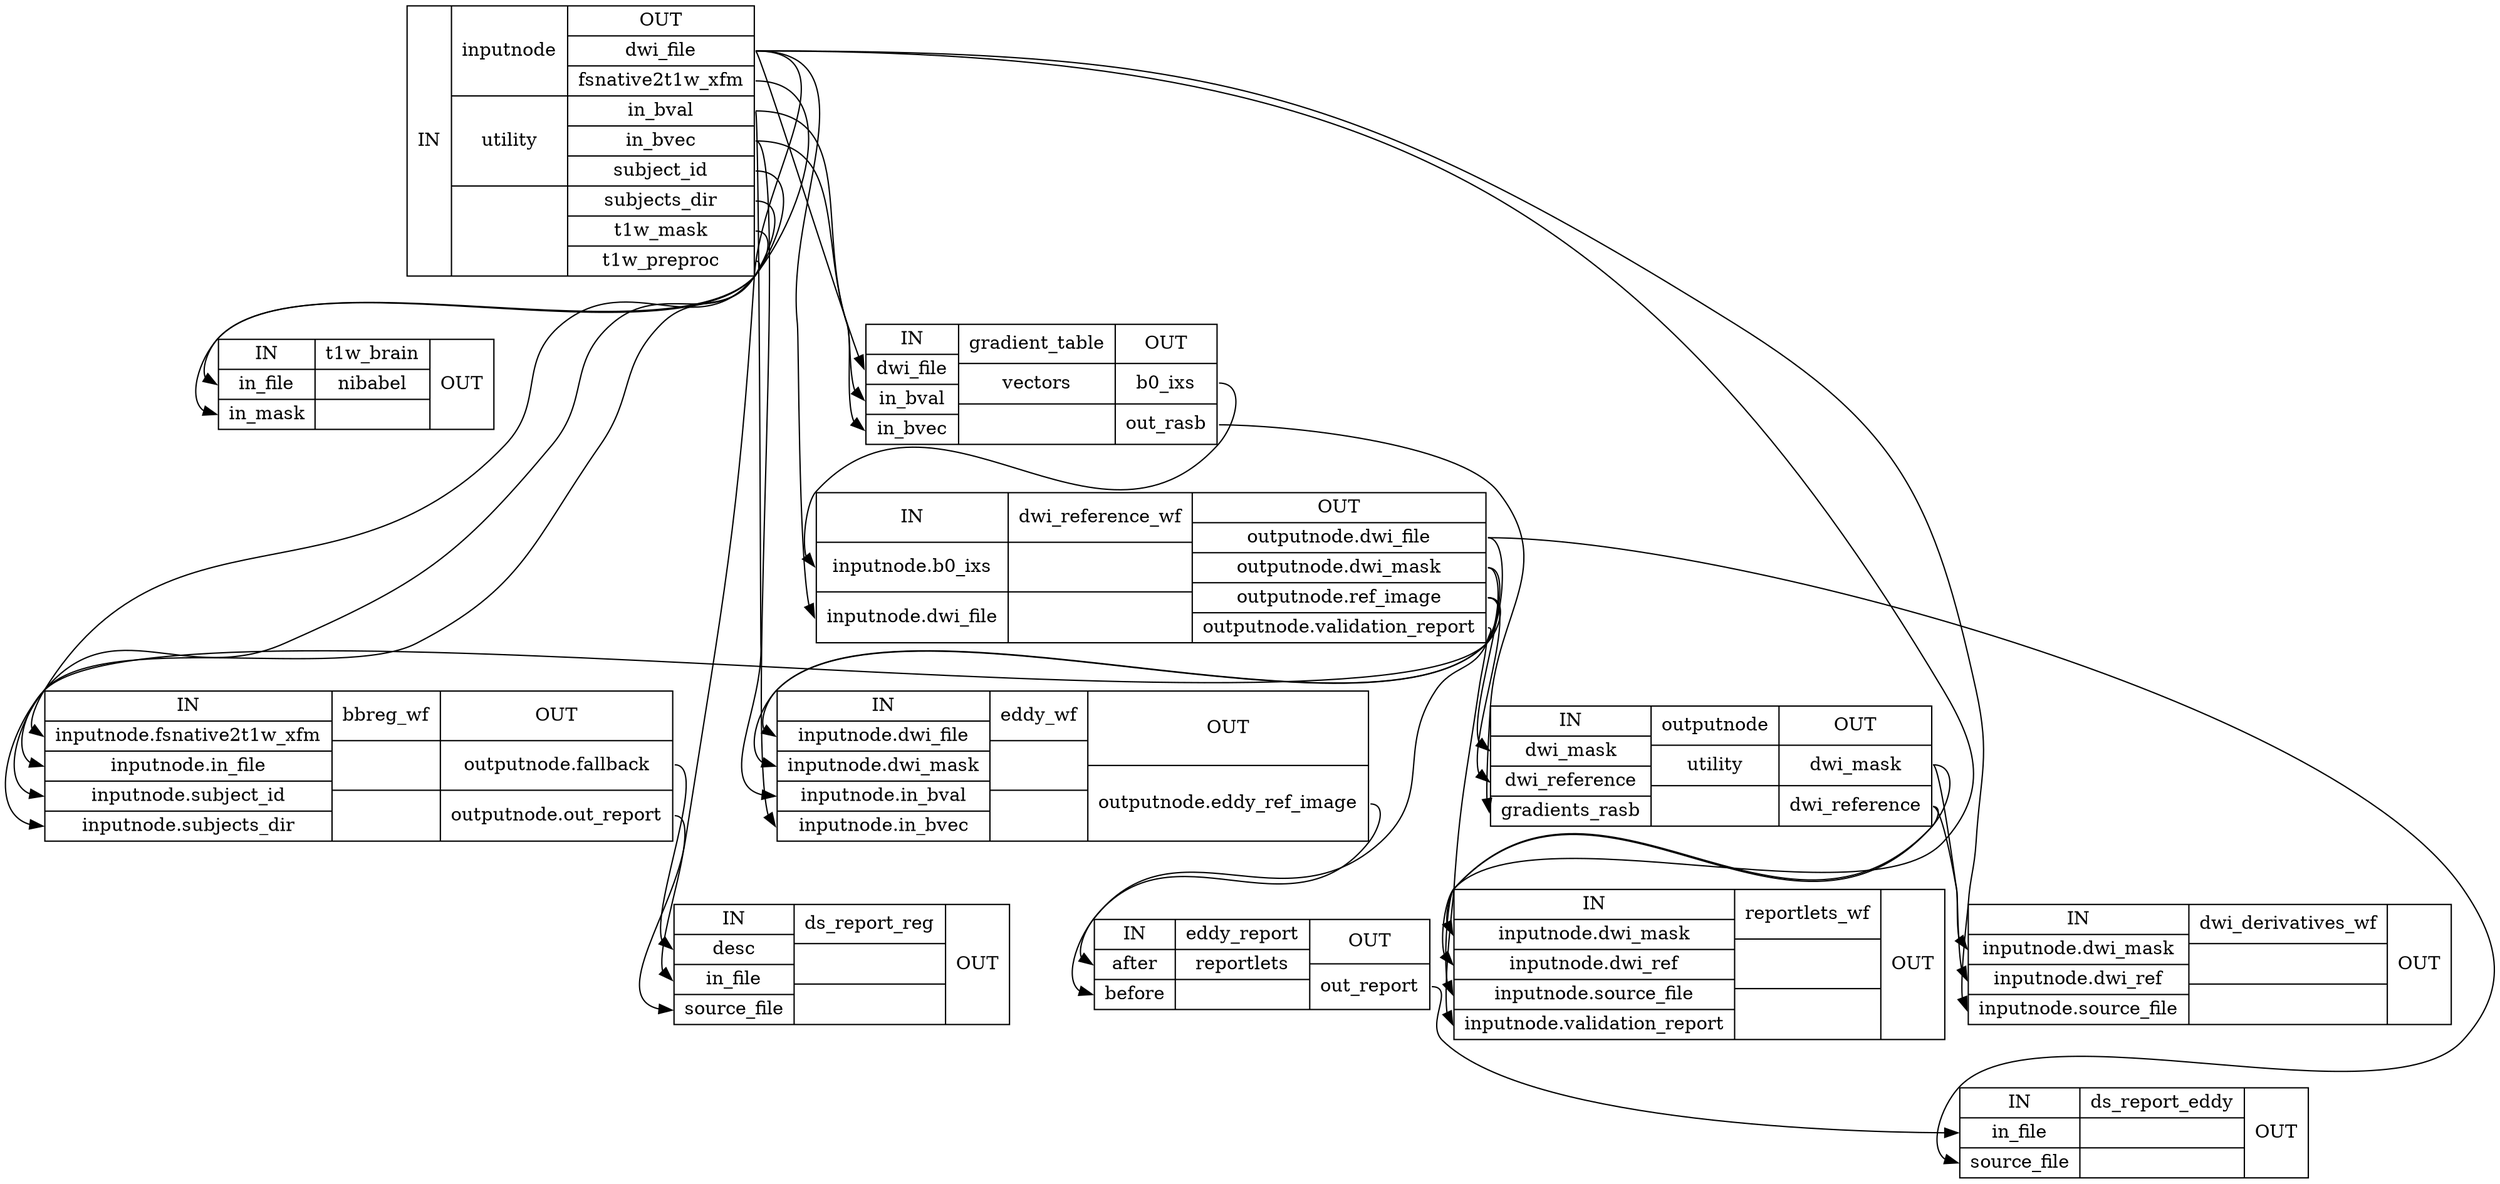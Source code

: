 digraph structs {
node [shape=record];
dwi_preproc_wfinputnode [label="{IN}|{ inputnode | utility |  }|{OUT|<outdwifile> dwi_file|<outfsnative2t1wxfm> fsnative2t1w_xfm|<outinbval> in_bval|<outinbvec> in_bvec|<outsubjectid> subject_id|<outsubjectsdir> subjects_dir|<outt1wmask> t1w_mask|<outt1wpreproc> t1w_preproc}"];
dwi_preproc_wft1w_brain [label="{IN|<ininfile> in_file|<ininmask> in_mask}|{ t1w_brain | nibabel |  }|{OUT}"];
dwi_preproc_wfgradient_table [label="{IN|<indwifile> dwi_file|<ininbval> in_bval|<ininbvec> in_bvec}|{ gradient_table | vectors |  }|{OUT|<outb0ixs> b0_ixs|<outoutrasb> out_rasb}"];
dwi_preproc_wfdwi_reference_wf [label="{IN|<ininputnodeb0ixs> inputnode.b0_ixs|<ininputnodedwifile> inputnode.dwi_file}|{ dwi_reference_wf |  |  }|{OUT|<outoutputnodedwifile> outputnode.dwi_file|<outoutputnodedwimask> outputnode.dwi_mask|<outoutputnoderefimage> outputnode.ref_image|<outoutputnodevalidationreport> outputnode.validation_report}"];
dwi_preproc_wfoutputnode [label="{IN|<indwimask> dwi_mask|<indwireference> dwi_reference|<ingradientsrasb> gradients_rasb}|{ outputnode | utility |  }|{OUT|<outdwimask> dwi_mask|<outdwireference> dwi_reference}"];
dwi_preproc_wfreportlets_wf [label="{IN|<ininputnodedwimask> inputnode.dwi_mask|<ininputnodedwiref> inputnode.dwi_ref|<ininputnodesourcefile> inputnode.source_file|<ininputnodevalidationreport> inputnode.validation_report}|{ reportlets_wf |  |  }|{OUT}"];
dwi_preproc_wfdwi_derivatives_wf [label="{IN|<ininputnodedwimask> inputnode.dwi_mask|<ininputnodedwiref> inputnode.dwi_ref|<ininputnodesourcefile> inputnode.source_file}|{ dwi_derivatives_wf |  |  }|{OUT}"];
dwi_preproc_wfeddy_wf [label="{IN|<ininputnodedwifile> inputnode.dwi_file|<ininputnodedwimask> inputnode.dwi_mask|<ininputnodeinbval> inputnode.in_bval|<ininputnodeinbvec> inputnode.in_bvec}|{ eddy_wf |  |  }|{OUT|<outoutputnodeeddyrefimage> outputnode.eddy_ref_image}"];
dwi_preproc_wfeddy_report [label="{IN|<inafter> after|<inbefore> before}|{ eddy_report | reportlets |  }|{OUT|<outoutreport> out_report}"];
dwi_preproc_wfds_report_eddy [label="{IN|<ininfile> in_file|<insourcefile> source_file}|{ ds_report_eddy |  |  }|{OUT}"];
dwi_preproc_wfbbreg_wf [label="{IN|<ininputnodefsnative2t1wxfm> inputnode.fsnative2t1w_xfm|<ininputnodeinfile> inputnode.in_file|<ininputnodesubjectid> inputnode.subject_id|<ininputnodesubjectsdir> inputnode.subjects_dir}|{ bbreg_wf |  |  }|{OUT|<outoutputnodefallback> outputnode.fallback|<outoutputnodeoutreport> outputnode.out_report}"];
dwi_preproc_wfds_report_reg [label="{IN|<indesc> desc|<ininfile> in_file|<insourcefile> source_file}|{ ds_report_reg |  |  }|{OUT}"];
dwi_preproc_wfbbreg_wf:outoutputnodefallback:e -> dwi_preproc_wfds_report_reg:indesc:w;
dwi_preproc_wfbbreg_wf:outoutputnodeoutreport:e -> dwi_preproc_wfds_report_reg:ininfile:w;
dwi_preproc_wfdwi_reference_wf:outoutputnodedwifile:e -> dwi_preproc_wfds_report_eddy:insourcefile:w;
dwi_preproc_wfdwi_reference_wf:outoutputnodedwifile:e -> dwi_preproc_wfeddy_wf:ininputnodedwifile:w;
dwi_preproc_wfdwi_reference_wf:outoutputnodedwimask:e -> dwi_preproc_wfeddy_wf:ininputnodedwimask:w;
dwi_preproc_wfdwi_reference_wf:outoutputnodedwimask:e -> dwi_preproc_wfoutputnode:indwimask:w;
dwi_preproc_wfdwi_reference_wf:outoutputnoderefimage:e -> dwi_preproc_wfbbreg_wf:ininputnodeinfile:w;
dwi_preproc_wfdwi_reference_wf:outoutputnoderefimage:e -> dwi_preproc_wfeddy_report:inbefore:w;
dwi_preproc_wfdwi_reference_wf:outoutputnoderefimage:e -> dwi_preproc_wfoutputnode:indwireference:w;
dwi_preproc_wfdwi_reference_wf:outoutputnodevalidationreport:e -> dwi_preproc_wfreportlets_wf:ininputnodevalidationreport:w;
dwi_preproc_wfeddy_report:outoutreport:e -> dwi_preproc_wfds_report_eddy:ininfile:w;
dwi_preproc_wfeddy_wf:outoutputnodeeddyrefimage:e -> dwi_preproc_wfeddy_report:inafter:w;
dwi_preproc_wfgradient_table:outb0ixs:e -> dwi_preproc_wfdwi_reference_wf:ininputnodeb0ixs:w;
dwi_preproc_wfgradient_table:outoutrasb:e -> dwi_preproc_wfoutputnode:ingradientsrasb:w;
dwi_preproc_wfinputnode:outdwifile:e -> dwi_preproc_wfds_report_reg:insourcefile:w;
dwi_preproc_wfinputnode:outdwifile:e -> dwi_preproc_wfdwi_derivatives_wf:ininputnodesourcefile:w;
dwi_preproc_wfinputnode:outdwifile:e -> dwi_preproc_wfdwi_reference_wf:ininputnodedwifile:w;
dwi_preproc_wfinputnode:outdwifile:e -> dwi_preproc_wfgradient_table:indwifile:w;
dwi_preproc_wfinputnode:outdwifile:e -> dwi_preproc_wfreportlets_wf:ininputnodesourcefile:w;
dwi_preproc_wfinputnode:outfsnative2t1wxfm:e -> dwi_preproc_wfbbreg_wf:ininputnodefsnative2t1wxfm:w;
dwi_preproc_wfinputnode:outinbval:e -> dwi_preproc_wfeddy_wf:ininputnodeinbval:w;
dwi_preproc_wfinputnode:outinbval:e -> dwi_preproc_wfgradient_table:ininbval:w;
dwi_preproc_wfinputnode:outinbvec:e -> dwi_preproc_wfeddy_wf:ininputnodeinbvec:w;
dwi_preproc_wfinputnode:outinbvec:e -> dwi_preproc_wfgradient_table:ininbvec:w;
dwi_preproc_wfinputnode:outsubjectid:e -> dwi_preproc_wfbbreg_wf:ininputnodesubjectid:w;
dwi_preproc_wfinputnode:outsubjectsdir:e -> dwi_preproc_wfbbreg_wf:ininputnodesubjectsdir:w;
dwi_preproc_wfinputnode:outt1wmask:e -> dwi_preproc_wft1w_brain:ininmask:w;
dwi_preproc_wfinputnode:outt1wpreproc:e -> dwi_preproc_wft1w_brain:ininfile:w;
dwi_preproc_wfoutputnode:outdwimask:e -> dwi_preproc_wfdwi_derivatives_wf:ininputnodedwimask:w;
dwi_preproc_wfoutputnode:outdwimask:e -> dwi_preproc_wfreportlets_wf:ininputnodedwimask:w;
dwi_preproc_wfoutputnode:outdwireference:e -> dwi_preproc_wfdwi_derivatives_wf:ininputnodedwiref:w;
dwi_preproc_wfoutputnode:outdwireference:e -> dwi_preproc_wfreportlets_wf:ininputnodedwiref:w;
}